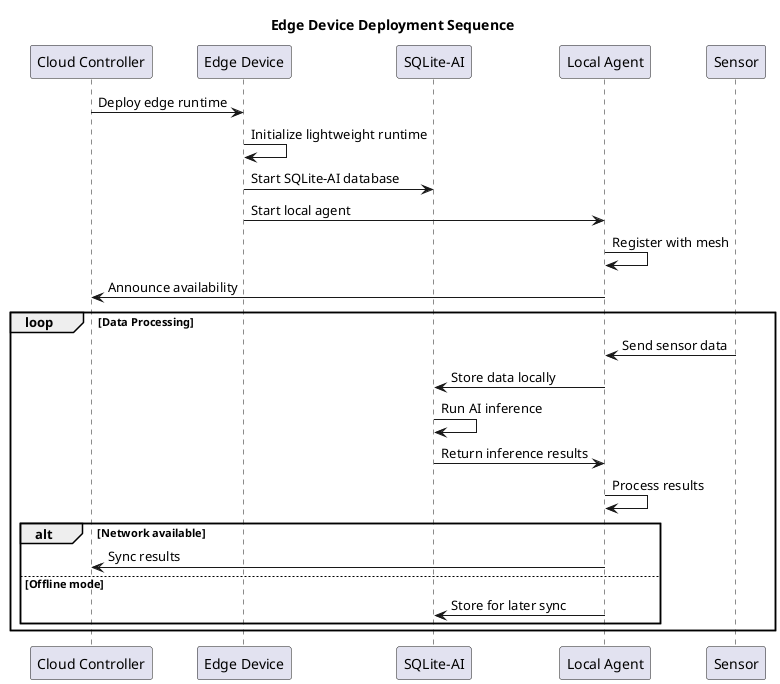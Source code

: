 @startuml
title Edge Device Deployment Sequence

participant "Cloud Controller" as Cloud
participant "Edge Device" as Edge
participant "SQLite-AI" as DB
participant "Local Agent" as Agent
participant "Sensor" as Sensor

Cloud -> Edge: Deploy edge runtime
Edge -> Edge: Initialize lightweight runtime
Edge -> DB: Start SQLite-AI database
Edge -> Agent: Start local agent
Agent -> Agent: Register with mesh
Agent -> Cloud: Announce availability

loop Data Processing
    Sensor -> Agent: Send sensor data
    Agent -> DB: Store data locally
    DB -> DB: Run AI inference
    DB -> Agent: Return inference results
    Agent -> Agent: Process results
    
    alt Network available
        Agent -> Cloud: Sync results
    else Offline mode
        Agent -> DB: Store for later sync
    end
end

@enduml